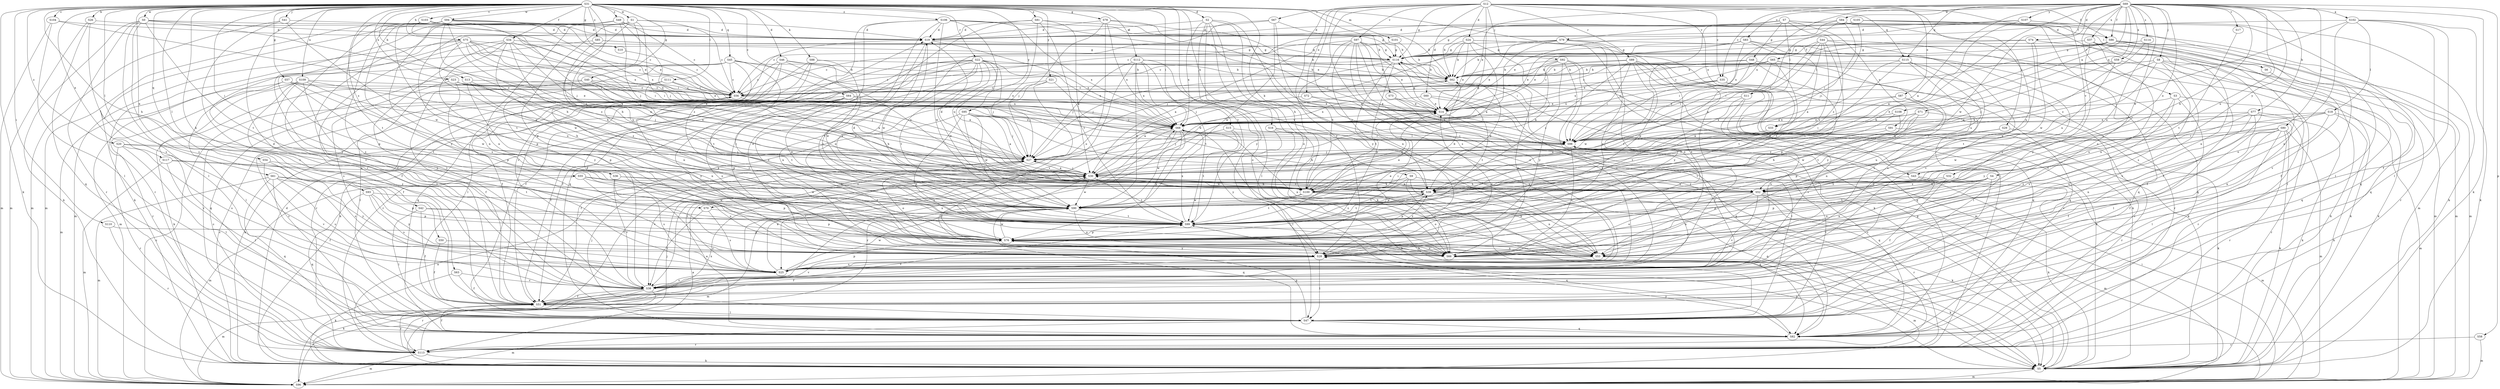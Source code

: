 strict digraph  {
S31;
S69;
S12;
S105;
S7;
S44;
S102;
S71;
S108;
S30;
S26;
S73;
S77;
S62;
S104;
S64;
S35;
S67;
S56;
S63;
S46;
S2;
S74;
S60;
S24;
S19;
S14;
S34;
S86;
S65;
S51;
S10;
S57;
S40;
S78;
S116;
S75;
S13;
S50;
S16;
S70;
S100;
S55;
S110;
S15;
S98;
S41;
S80;
S8;
S92;
S27;
S88;
S9;
S5;
S42;
S111;
S61;
S6;
S11;
S18;
S47;
S101;
S96;
S93;
S109;
S53;
S43;
S87;
S72;
S33;
S66;
S58;
S48;
S76;
S45;
S54;
S115;
S82;
S22;
S3;
S89;
S29;
S113;
S36;
S112;
S114;
S25;
S99;
S52;
S103;
S83;
S17;
S97;
S32;
S91;
S79;
S38;
S94;
S1;
S0;
S84;
S90;
S23;
S117;
S59;
S37;
S68;
S95;
S21;
S4;
S107;
S28;
S20;
S85;
S49;
S106;
S81;
S39;
S31 -> S26  [label=b];
S31 -> S73  [label=b];
S31 -> S104  [label=c];
S31 -> S64  [label=c];
S31 -> S63  [label=d];
S31 -> S46  [label=d];
S31 -> S2  [label=d];
S31 -> S34  [label=f];
S31 -> S10  [label=g];
S31 -> S57  [label=g];
S31 -> S40  [label=g];
S31 -> S78  [label=g];
S31 -> S75  [label=h];
S31 -> S13  [label=h];
S31 -> S50  [label=h];
S31 -> S16  [label=h];
S31 -> S70  [label=h];
S31 -> S55  [label=i];
S31 -> S110  [label=i];
S31 -> S15  [label=i];
S31 -> S41  [label=j];
S31 -> S88  [label=k];
S31 -> S9  [label=k];
S31 -> S5  [label=k];
S31 -> S42  [label=l];
S31 -> S111  [label=l];
S31 -> S61  [label=l];
S31 -> S101  [label=m];
S31 -> S93  [label=n];
S31 -> S109  [label=n];
S31 -> S43  [label=o];
S31 -> S45  [label=q];
S31 -> S54  [label=q];
S31 -> S22  [label=r];
S31 -> S36  [label=s];
S31 -> S112  [label=s];
S31 -> S99  [label=t];
S31 -> S103  [label=v];
S31 -> S94  [label=w];
S31 -> S1  [label=w];
S31 -> S0  [label=w];
S31 -> S23  [label=x];
S31 -> S117  [label=x];
S31 -> S95  [label=y];
S31 -> S21  [label=y];
S31 -> S20  [label=z];
S31 -> S85  [label=z];
S31 -> S49  [label=z];
S31 -> S106  [label=z];
S31 -> S81  [label=z];
S31 -> S39  [label=z];
S69 -> S102  [label=a];
S69 -> S71  [label=a];
S69 -> S108  [label=a];
S69 -> S30  [label=a];
S69 -> S77  [label=b];
S69 -> S35  [label=c];
S69 -> S74  [label=d];
S69 -> S14  [label=e];
S69 -> S86  [label=f];
S69 -> S70  [label=h];
S69 -> S100  [label=h];
S69 -> S80  [label=j];
S69 -> S8  [label=j];
S69 -> S5  [label=k];
S69 -> S43  [label=o];
S69 -> S58  [label=p];
S69 -> S115  [label=q];
S69 -> S3  [label=r];
S69 -> S114  [label=s];
S69 -> S52  [label=u];
S69 -> S83  [label=v];
S69 -> S17  [label=v];
S69 -> S84  [label=w];
S69 -> S90  [label=w];
S69 -> S59  [label=x];
S69 -> S37  [label=x];
S69 -> S68  [label=x];
S69 -> S4  [label=y];
S69 -> S107  [label=y];
S69 -> S28  [label=y];
S12 -> S35  [label=c];
S12 -> S67  [label=c];
S12 -> S60  [label=d];
S12 -> S24  [label=d];
S12 -> S86  [label=f];
S12 -> S116  [label=g];
S12 -> S92  [label=j];
S12 -> S27  [label=j];
S12 -> S87  [label=o];
S12 -> S72  [label=o];
S12 -> S33  [label=o];
S12 -> S115  [label=q];
S12 -> S89  [label=r];
S12 -> S29  [label=r];
S12 -> S113  [label=r];
S12 -> S25  [label=s];
S12 -> S97  [label=v];
S12 -> S32  [label=v];
S12 -> S28  [label=y];
S105 -> S62  [label=b];
S105 -> S56  [label=c];
S105 -> S86  [label=f];
S105 -> S116  [label=g];
S105 -> S98  [label=i];
S105 -> S53  [label=n];
S105 -> S82  [label=q];
S7 -> S19  [label=d];
S7 -> S6  [label=l];
S7 -> S11  [label=l];
S7 -> S96  [label=m];
S7 -> S48  [label=p];
S7 -> S76  [label=p];
S7 -> S91  [label=v];
S7 -> S79  [label=v];
S7 -> S39  [label=z];
S44 -> S30  [label=a];
S44 -> S65  [label=f];
S44 -> S98  [label=i];
S44 -> S11  [label=l];
S44 -> S82  [label=q];
S44 -> S99  [label=t];
S44 -> S38  [label=v];
S44 -> S39  [label=z];
S102 -> S19  [label=d];
S102 -> S51  [label=f];
S102 -> S5  [label=k];
S102 -> S18  [label=l];
S102 -> S47  [label=l];
S102 -> S53  [label=n];
S102 -> S39  [label=z];
S71 -> S51  [label=f];
S71 -> S98  [label=i];
S71 -> S33  [label=o];
S71 -> S90  [label=w];
S71 -> S68  [label=x];
S71 -> S39  [label=z];
S108 -> S76  [label=p];
S108 -> S68  [label=x];
S108 -> S39  [label=z];
S30 -> S62  [label=b];
S30 -> S19  [label=d];
S30 -> S100  [label=h];
S30 -> S27  [label=j];
S30 -> S99  [label=t];
S30 -> S52  [label=u];
S30 -> S90  [label=w];
S30 -> S28  [label=y];
S30 -> S39  [label=z];
S26 -> S19  [label=d];
S26 -> S96  [label=m];
S26 -> S82  [label=q];
S26 -> S25  [label=s];
S73 -> S14  [label=e];
S73 -> S98  [label=i];
S73 -> S82  [label=q];
S77 -> S5  [label=k];
S77 -> S66  [label=o];
S77 -> S113  [label=r];
S77 -> S38  [label=v];
S77 -> S90  [label=w];
S77 -> S68  [label=x];
S77 -> S28  [label=y];
S62 -> S56  [label=c];
S62 -> S5  [label=k];
S62 -> S66  [label=o];
S104 -> S19  [label=d];
S104 -> S47  [label=l];
S104 -> S96  [label=m];
S104 -> S68  [label=x];
S64 -> S14  [label=e];
S64 -> S51  [label=f];
S64 -> S98  [label=i];
S64 -> S5  [label=k];
S64 -> S66  [label=o];
S64 -> S99  [label=t];
S64 -> S90  [label=w];
S64 -> S28  [label=y];
S35 -> S56  [label=c];
S35 -> S47  [label=l];
S35 -> S113  [label=r];
S35 -> S90  [label=w];
S35 -> S68  [label=x];
S67 -> S62  [label=b];
S67 -> S56  [label=c];
S67 -> S19  [label=d];
S67 -> S90  [label=w];
S67 -> S28  [label=y];
S56 -> S14  [label=e];
S56 -> S100  [label=h];
S56 -> S53  [label=n];
S56 -> S76  [label=p];
S63 -> S51  [label=f];
S63 -> S5  [label=k];
S63 -> S38  [label=v];
S46 -> S30  [label=a];
S46 -> S62  [label=b];
S46 -> S56  [label=c];
S46 -> S51  [label=f];
S46 -> S47  [label=l];
S46 -> S90  [label=w];
S2 -> S19  [label=d];
S2 -> S100  [label=h];
S2 -> S5  [label=k];
S2 -> S47  [label=l];
S2 -> S53  [label=n];
S2 -> S66  [label=o];
S2 -> S68  [label=x];
S2 -> S28  [label=y];
S74 -> S62  [label=b];
S74 -> S116  [label=g];
S74 -> S96  [label=m];
S74 -> S52  [label=u];
S74 -> S90  [label=w];
S60 -> S14  [label=e];
S60 -> S51  [label=f];
S60 -> S99  [label=t];
S60 -> S68  [label=x];
S24 -> S30  [label=a];
S24 -> S62  [label=b];
S24 -> S14  [label=e];
S24 -> S116  [label=g];
S24 -> S100  [label=h];
S24 -> S27  [label=j];
S24 -> S5  [label=k];
S24 -> S66  [label=o];
S19 -> S116  [label=g];
S19 -> S99  [label=t];
S19 -> S90  [label=w];
S19 -> S68  [label=x];
S14 -> S116  [label=g];
S14 -> S47  [label=l];
S14 -> S68  [label=x];
S34 -> S51  [label=f];
S34 -> S116  [label=g];
S34 -> S100  [label=h];
S34 -> S98  [label=i];
S34 -> S76  [label=p];
S34 -> S52  [label=u];
S34 -> S38  [label=v];
S34 -> S90  [label=w];
S86 -> S14  [label=e];
S86 -> S51  [label=f];
S86 -> S116  [label=g];
S86 -> S100  [label=h];
S86 -> S98  [label=i];
S86 -> S96  [label=m];
S86 -> S66  [label=o];
S86 -> S82  [label=q];
S86 -> S38  [label=v];
S65 -> S62  [label=b];
S65 -> S56  [label=c];
S65 -> S98  [label=i];
S65 -> S113  [label=r];
S65 -> S25  [label=s];
S65 -> S99  [label=t];
S65 -> S68  [label=x];
S51 -> S47  [label=l];
S51 -> S113  [label=r];
S51 -> S99  [label=t];
S10 -> S56  [label=c];
S57 -> S56  [label=c];
S57 -> S14  [label=e];
S57 -> S47  [label=l];
S57 -> S96  [label=m];
S57 -> S99  [label=t];
S57 -> S90  [label=w];
S40 -> S30  [label=a];
S40 -> S56  [label=c];
S40 -> S27  [label=j];
S40 -> S5  [label=k];
S40 -> S47  [label=l];
S78 -> S19  [label=d];
S78 -> S14  [label=e];
S78 -> S98  [label=i];
S78 -> S27  [label=j];
S78 -> S66  [label=o];
S78 -> S68  [label=x];
S116 -> S62  [label=b];
S116 -> S56  [label=c];
S116 -> S27  [label=j];
S116 -> S76  [label=p];
S116 -> S25  [label=s];
S116 -> S99  [label=t];
S75 -> S30  [label=a];
S75 -> S56  [label=c];
S75 -> S116  [label=g];
S75 -> S98  [label=i];
S75 -> S27  [label=j];
S75 -> S96  [label=m];
S75 -> S76  [label=p];
S75 -> S52  [label=u];
S75 -> S68  [label=x];
S75 -> S28  [label=y];
S13 -> S56  [label=c];
S13 -> S100  [label=h];
S13 -> S76  [label=p];
S13 -> S39  [label=z];
S50 -> S51  [label=f];
S50 -> S28  [label=y];
S16 -> S100  [label=h];
S16 -> S98  [label=i];
S16 -> S5  [label=k];
S16 -> S47  [label=l];
S70 -> S25  [label=s];
S70 -> S99  [label=t];
S70 -> S38  [label=v];
S100 -> S14  [label=e];
S100 -> S5  [label=k];
S100 -> S66  [label=o];
S100 -> S82  [label=q];
S100 -> S99  [label=t];
S100 -> S90  [label=w];
S55 -> S96  [label=m];
S55 -> S66  [label=o];
S55 -> S76  [label=p];
S55 -> S52  [label=u];
S55 -> S90  [label=w];
S110 -> S76  [label=p];
S110 -> S113  [label=r];
S15 -> S98  [label=i];
S15 -> S27  [label=j];
S15 -> S99  [label=t];
S15 -> S28  [label=y];
S98 -> S27  [label=j];
S98 -> S66  [label=o];
S98 -> S82  [label=q];
S41 -> S19  [label=d];
S41 -> S96  [label=m];
S41 -> S38  [label=v];
S41 -> S90  [label=w];
S80 -> S51  [label=f];
S80 -> S100  [label=h];
S80 -> S98  [label=i];
S80 -> S5  [label=k];
S80 -> S47  [label=l];
S80 -> S96  [label=m];
S80 -> S53  [label=n];
S80 -> S113  [label=r];
S80 -> S38  [label=v];
S8 -> S62  [label=b];
S8 -> S56  [label=c];
S8 -> S51  [label=f];
S8 -> S5  [label=k];
S8 -> S82  [label=q];
S8 -> S99  [label=t];
S8 -> S38  [label=v];
S8 -> S90  [label=w];
S92 -> S30  [label=a];
S92 -> S62  [label=b];
S92 -> S98  [label=i];
S92 -> S27  [label=j];
S92 -> S82  [label=q];
S92 -> S25  [label=s];
S92 -> S28  [label=y];
S27 -> S30  [label=a];
S27 -> S51  [label=f];
S27 -> S66  [label=o];
S27 -> S38  [label=v];
S88 -> S62  [label=b];
S88 -> S51  [label=f];
S88 -> S82  [label=q];
S88 -> S113  [label=r];
S88 -> S99  [label=t];
S9 -> S100  [label=h];
S9 -> S53  [label=n];
S9 -> S66  [label=o];
S9 -> S82  [label=q];
S9 -> S99  [label=t];
S5 -> S30  [label=a];
S5 -> S56  [label=c];
S5 -> S19  [label=d];
S5 -> S116  [label=g];
S5 -> S96  [label=m];
S5 -> S99  [label=t];
S42 -> S51  [label=f];
S42 -> S47  [label=l];
S42 -> S76  [label=p];
S42 -> S99  [label=t];
S111 -> S56  [label=c];
S111 -> S51  [label=f];
S111 -> S52  [label=u];
S111 -> S68  [label=x];
S61 -> S51  [label=f];
S61 -> S96  [label=m];
S61 -> S76  [label=p];
S61 -> S82  [label=q];
S61 -> S25  [label=s];
S61 -> S28  [label=y];
S61 -> S39  [label=z];
S6 -> S5  [label=k];
S11 -> S14  [label=e];
S11 -> S25  [label=s];
S11 -> S99  [label=t];
S11 -> S38  [label=v];
S18 -> S5  [label=k];
S18 -> S96  [label=m];
S18 -> S53  [label=n];
S18 -> S99  [label=t];
S18 -> S52  [label=u];
S18 -> S68  [label=x];
S47 -> S98  [label=i];
S47 -> S27  [label=j];
S47 -> S96  [label=m];
S47 -> S76  [label=p];
S47 -> S82  [label=q];
S101 -> S62  [label=b];
S101 -> S116  [label=g];
S101 -> S99  [label=t];
S96 -> S56  [label=c];
S96 -> S98  [label=i];
S96 -> S68  [label=x];
S93 -> S76  [label=p];
S93 -> S82  [label=q];
S93 -> S25  [label=s];
S93 -> S90  [label=w];
S93 -> S28  [label=y];
S109 -> S56  [label=c];
S109 -> S51  [label=f];
S109 -> S27  [label=j];
S109 -> S82  [label=q];
S109 -> S113  [label=r];
S109 -> S52  [label=u];
S109 -> S38  [label=v];
S109 -> S28  [label=y];
S53 -> S96  [label=m];
S53 -> S25  [label=s];
S43 -> S100  [label=h];
S43 -> S5  [label=k];
S43 -> S38  [label=v];
S87 -> S30  [label=a];
S87 -> S14  [label=e];
S87 -> S53  [label=n];
S87 -> S99  [label=t];
S72 -> S30  [label=a];
S72 -> S14  [label=e];
S72 -> S25  [label=s];
S33 -> S30  [label=a];
S66 -> S5  [label=k];
S58 -> S96  [label=m];
S58 -> S113  [label=r];
S48 -> S62  [label=b];
S48 -> S14  [label=e];
S48 -> S76  [label=p];
S48 -> S82  [label=q];
S48 -> S99  [label=t];
S76 -> S56  [label=c];
S76 -> S14  [label=e];
S76 -> S53  [label=n];
S76 -> S66  [label=o];
S76 -> S90  [label=w];
S76 -> S28  [label=y];
S76 -> S39  [label=z];
S45 -> S62  [label=b];
S45 -> S56  [label=c];
S45 -> S96  [label=m];
S45 -> S53  [label=n];
S45 -> S113  [label=r];
S45 -> S99  [label=t];
S45 -> S68  [label=x];
S45 -> S28  [label=y];
S54 -> S30  [label=a];
S54 -> S25  [label=s];
S54 -> S38  [label=v];
S115 -> S30  [label=a];
S115 -> S62  [label=b];
S115 -> S25  [label=s];
S115 -> S52  [label=u];
S115 -> S90  [label=w];
S115 -> S28  [label=y];
S82 -> S30  [label=a];
S82 -> S56  [label=c];
S82 -> S51  [label=f];
S82 -> S113  [label=r];
S82 -> S28  [label=y];
S22 -> S30  [label=a];
S22 -> S62  [label=b];
S22 -> S51  [label=f];
S22 -> S27  [label=j];
S22 -> S5  [label=k];
S22 -> S47  [label=l];
S22 -> S53  [label=n];
S22 -> S66  [label=o];
S22 -> S113  [label=r];
S22 -> S99  [label=t];
S22 -> S90  [label=w];
S22 -> S68  [label=x];
S3 -> S14  [label=e];
S3 -> S47  [label=l];
S3 -> S113  [label=r];
S3 -> S25  [label=s];
S3 -> S28  [label=y];
S89 -> S62  [label=b];
S89 -> S56  [label=c];
S89 -> S98  [label=i];
S89 -> S5  [label=k];
S89 -> S82  [label=q];
S89 -> S113  [label=r];
S89 -> S25  [label=s];
S89 -> S28  [label=y];
S89 -> S39  [label=z];
S29 -> S98  [label=i];
S29 -> S5  [label=k];
S29 -> S52  [label=u];
S113 -> S30  [label=a];
S113 -> S56  [label=c];
S113 -> S27  [label=j];
S113 -> S5  [label=k];
S113 -> S96  [label=m];
S36 -> S100  [label=h];
S36 -> S25  [label=s];
S36 -> S99  [label=t];
S36 -> S38  [label=v];
S112 -> S62  [label=b];
S112 -> S27  [label=j];
S112 -> S53  [label=n];
S112 -> S66  [label=o];
S112 -> S25  [label=s];
S112 -> S99  [label=t];
S112 -> S90  [label=w];
S112 -> S68  [label=x];
S114 -> S116  [label=g];
S114 -> S100  [label=h];
S114 -> S52  [label=u];
S25 -> S30  [label=a];
S25 -> S76  [label=p];
S25 -> S38  [label=v];
S25 -> S90  [label=w];
S99 -> S76  [label=p];
S99 -> S82  [label=q];
S99 -> S68  [label=x];
S99 -> S39  [label=z];
S52 -> S5  [label=k];
S52 -> S96  [label=m];
S52 -> S53  [label=n];
S52 -> S66  [label=o];
S52 -> S113  [label=r];
S52 -> S38  [label=v];
S103 -> S19  [label=d];
S103 -> S14  [label=e];
S103 -> S96  [label=m];
S103 -> S99  [label=t];
S103 -> S68  [label=x];
S83 -> S30  [label=a];
S83 -> S56  [label=c];
S83 -> S14  [label=e];
S83 -> S116  [label=g];
S83 -> S98  [label=i];
S83 -> S47  [label=l];
S83 -> S28  [label=y];
S17 -> S99  [label=t];
S97 -> S30  [label=a];
S97 -> S14  [label=e];
S97 -> S116  [label=g];
S97 -> S100  [label=h];
S97 -> S98  [label=i];
S97 -> S5  [label=k];
S97 -> S96  [label=m];
S97 -> S25  [label=s];
S97 -> S39  [label=z];
S32 -> S51  [label=f];
S32 -> S96  [label=m];
S32 -> S76  [label=p];
S32 -> S52  [label=u];
S32 -> S39  [label=z];
S91 -> S98  [label=i];
S91 -> S113  [label=r];
S91 -> S99  [label=t];
S79 -> S56  [label=c];
S79 -> S14  [label=e];
S79 -> S116  [label=g];
S79 -> S53  [label=n];
S79 -> S76  [label=p];
S79 -> S82  [label=q];
S79 -> S68  [label=x];
S38 -> S19  [label=d];
S38 -> S51  [label=f];
S38 -> S5  [label=k];
S38 -> S96  [label=m];
S38 -> S113  [label=r];
S38 -> S68  [label=x];
S94 -> S30  [label=a];
S94 -> S56  [label=c];
S94 -> S19  [label=d];
S94 -> S100  [label=h];
S94 -> S25  [label=s];
S94 -> S99  [label=t];
S94 -> S38  [label=v];
S94 -> S68  [label=x];
S94 -> S28  [label=y];
S94 -> S39  [label=z];
S1 -> S56  [label=c];
S1 -> S19  [label=d];
S1 -> S51  [label=f];
S1 -> S100  [label=h];
S1 -> S27  [label=j];
S1 -> S53  [label=n];
S1 -> S76  [label=p];
S1 -> S39  [label=z];
S0 -> S19  [label=d];
S0 -> S14  [label=e];
S0 -> S27  [label=j];
S0 -> S5  [label=k];
S0 -> S47  [label=l];
S0 -> S113  [label=r];
S0 -> S25  [label=s];
S0 -> S99  [label=t];
S84 -> S19  [label=d];
S84 -> S14  [label=e];
S84 -> S98  [label=i];
S84 -> S27  [label=j];
S84 -> S66  [label=o];
S84 -> S76  [label=p];
S90 -> S62  [label=b];
S90 -> S19  [label=d];
S90 -> S14  [label=e];
S90 -> S98  [label=i];
S90 -> S96  [label=m];
S90 -> S66  [label=o];
S90 -> S82  [label=q];
S90 -> S99  [label=t];
S23 -> S56  [label=c];
S23 -> S14  [label=e];
S23 -> S27  [label=j];
S23 -> S76  [label=p];
S23 -> S25  [label=s];
S23 -> S68  [label=x];
S117 -> S30  [label=a];
S117 -> S47  [label=l];
S117 -> S96  [label=m];
S117 -> S99  [label=t];
S59 -> S62  [label=b];
S59 -> S27  [label=j];
S59 -> S5  [label=k];
S59 -> S52  [label=u];
S37 -> S51  [label=f];
S37 -> S116  [label=g];
S37 -> S96  [label=m];
S37 -> S53  [label=n];
S37 -> S113  [label=r];
S37 -> S25  [label=s];
S37 -> S28  [label=y];
S68 -> S98  [label=i];
S68 -> S5  [label=k];
S68 -> S53  [label=n];
S68 -> S76  [label=p];
S68 -> S113  [label=r];
S68 -> S25  [label=s];
S68 -> S90  [label=w];
S95 -> S30  [label=a];
S95 -> S51  [label=f];
S95 -> S27  [label=j];
S95 -> S53  [label=n];
S95 -> S99  [label=t];
S95 -> S52  [label=u];
S95 -> S90  [label=w];
S95 -> S68  [label=x];
S21 -> S56  [label=c];
S21 -> S27  [label=j];
S21 -> S38  [label=v];
S21 -> S39  [label=z];
S4 -> S47  [label=l];
S4 -> S53  [label=n];
S4 -> S66  [label=o];
S4 -> S76  [label=p];
S4 -> S99  [label=t];
S4 -> S52  [label=u];
S4 -> S39  [label=z];
S107 -> S30  [label=a];
S107 -> S19  [label=d];
S107 -> S5  [label=k];
S107 -> S47  [label=l];
S107 -> S68  [label=x];
S28 -> S14  [label=e];
S28 -> S51  [label=f];
S28 -> S47  [label=l];
S28 -> S38  [label=v];
S20 -> S30  [label=a];
S20 -> S27  [label=j];
S20 -> S47  [label=l];
S20 -> S113  [label=r];
S20 -> S25  [label=s];
S85 -> S62  [label=b];
S85 -> S116  [label=g];
S85 -> S52  [label=u];
S85 -> S38  [label=v];
S49 -> S56  [label=c];
S49 -> S19  [label=d];
S49 -> S98  [label=i];
S49 -> S27  [label=j];
S49 -> S5  [label=k];
S49 -> S53  [label=n];
S49 -> S113  [label=r];
S49 -> S25  [label=s];
S106 -> S62  [label=b];
S106 -> S19  [label=d];
S106 -> S98  [label=i];
S106 -> S66  [label=o];
S106 -> S52  [label=u];
S106 -> S38  [label=v];
S106 -> S90  [label=w];
S106 -> S68  [label=x];
S106 -> S28  [label=y];
S81 -> S30  [label=a];
S81 -> S19  [label=d];
S81 -> S116  [label=g];
S81 -> S66  [label=o];
S81 -> S82  [label=q];
S81 -> S99  [label=t];
S39 -> S30  [label=a];
S39 -> S62  [label=b];
S39 -> S5  [label=k];
S39 -> S53  [label=n];
S39 -> S76  [label=p];
S39 -> S99  [label=t];
S39 -> S90  [label=w];
}
